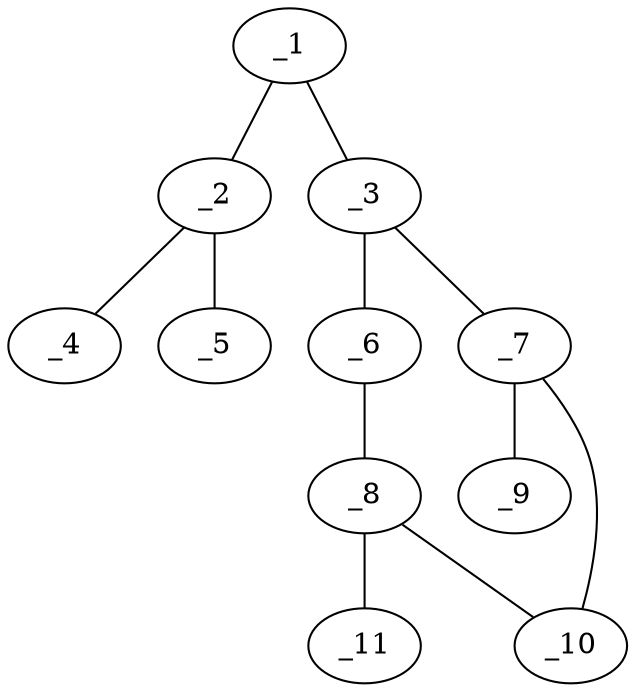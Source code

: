 graph molid43634 {
	_1	 [charge=0,
		chem=1,
		symbol="C  ",
		x="3.7601",
		y="0.9239"];
	_2	 [charge=0,
		chem=1,
		symbol="C  ",
		x="4.6261",
		y="1.4239"];
	_1 -- _2	 [valence=1];
	_3	 [charge=0,
		chem=1,
		symbol="C  ",
		x="3.7601",
		y="-0.0761"];
	_1 -- _3	 [valence=1];
	_4	 [charge=0,
		chem=2,
		symbol="O  ",
		x="4.6261",
		y="2.4239"];
	_2 -- _4	 [valence=2];
	_5	 [charge=0,
		chem=2,
		symbol="O  ",
		x="5.4921",
		y="0.9239"];
	_2 -- _5	 [valence=1];
	_6	 [charge=0,
		chem=5,
		symbol="S  ",
		x="4.5691",
		y="-0.6639"];
	_3 -- _6	 [valence=1];
	_7	 [charge=0,
		chem=1,
		symbol="C  ",
		x="2.9511",
		y="-0.6638"];
	_3 -- _7	 [valence=1];
	_8	 [charge=0,
		chem=1,
		symbol="C  ",
		x="4.2601",
		y="-1.6149"];
	_6 -- _8	 [valence=1];
	_9	 [charge=0,
		chem=2,
		symbol="O  ",
		x=2,
		y="-0.3548"];
	_7 -- _9	 [valence=2];
	_10	 [charge=0,
		chem=4,
		symbol="N  ",
		x="3.2601",
		y="-1.6149"];
	_7 -- _10	 [valence=1];
	_8 -- _10	 [valence=1];
	_11	 [charge=0,
		chem=4,
		symbol="N  ",
		x="4.8479",
		y="-2.4239"];
	_8 -- _11	 [valence=2];
}
